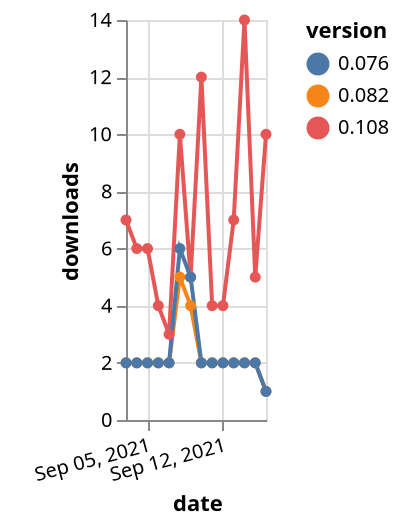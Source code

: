 {"$schema": "https://vega.github.io/schema/vega-lite/v5.json", "description": "A simple bar chart with embedded data.", "data": {"values": [{"date": "2021-09-03", "total": 4226, "delta": 2, "version": "0.082"}, {"date": "2021-09-04", "total": 4228, "delta": 2, "version": "0.082"}, {"date": "2021-09-05", "total": 4230, "delta": 2, "version": "0.082"}, {"date": "2021-09-06", "total": 4232, "delta": 2, "version": "0.082"}, {"date": "2021-09-07", "total": 4234, "delta": 2, "version": "0.082"}, {"date": "2021-09-08", "total": 4239, "delta": 5, "version": "0.082"}, {"date": "2021-09-09", "total": 4243, "delta": 4, "version": "0.082"}, {"date": "2021-09-10", "total": 4245, "delta": 2, "version": "0.082"}, {"date": "2021-09-11", "total": 4247, "delta": 2, "version": "0.082"}, {"date": "2021-09-12", "total": 4249, "delta": 2, "version": "0.082"}, {"date": "2021-09-13", "total": 4251, "delta": 2, "version": "0.082"}, {"date": "2021-09-14", "total": 4253, "delta": 2, "version": "0.082"}, {"date": "2021-09-15", "total": 4255, "delta": 2, "version": "0.082"}, {"date": "2021-09-16", "total": 4256, "delta": 1, "version": "0.082"}, {"date": "2021-09-03", "total": 5133, "delta": 7, "version": "0.108"}, {"date": "2021-09-04", "total": 5139, "delta": 6, "version": "0.108"}, {"date": "2021-09-05", "total": 5145, "delta": 6, "version": "0.108"}, {"date": "2021-09-06", "total": 5149, "delta": 4, "version": "0.108"}, {"date": "2021-09-07", "total": 5152, "delta": 3, "version": "0.108"}, {"date": "2021-09-08", "total": 5162, "delta": 10, "version": "0.108"}, {"date": "2021-09-09", "total": 5167, "delta": 5, "version": "0.108"}, {"date": "2021-09-10", "total": 5179, "delta": 12, "version": "0.108"}, {"date": "2021-09-11", "total": 5183, "delta": 4, "version": "0.108"}, {"date": "2021-09-12", "total": 5187, "delta": 4, "version": "0.108"}, {"date": "2021-09-13", "total": 5194, "delta": 7, "version": "0.108"}, {"date": "2021-09-14", "total": 5208, "delta": 14, "version": "0.108"}, {"date": "2021-09-15", "total": 5213, "delta": 5, "version": "0.108"}, {"date": "2021-09-16", "total": 5223, "delta": 10, "version": "0.108"}, {"date": "2021-09-03", "total": 3485, "delta": 2, "version": "0.076"}, {"date": "2021-09-04", "total": 3487, "delta": 2, "version": "0.076"}, {"date": "2021-09-05", "total": 3489, "delta": 2, "version": "0.076"}, {"date": "2021-09-06", "total": 3491, "delta": 2, "version": "0.076"}, {"date": "2021-09-07", "total": 3493, "delta": 2, "version": "0.076"}, {"date": "2021-09-08", "total": 3499, "delta": 6, "version": "0.076"}, {"date": "2021-09-09", "total": 3504, "delta": 5, "version": "0.076"}, {"date": "2021-09-10", "total": 3506, "delta": 2, "version": "0.076"}, {"date": "2021-09-11", "total": 3508, "delta": 2, "version": "0.076"}, {"date": "2021-09-12", "total": 3510, "delta": 2, "version": "0.076"}, {"date": "2021-09-13", "total": 3512, "delta": 2, "version": "0.076"}, {"date": "2021-09-14", "total": 3514, "delta": 2, "version": "0.076"}, {"date": "2021-09-15", "total": 3516, "delta": 2, "version": "0.076"}, {"date": "2021-09-16", "total": 3517, "delta": 1, "version": "0.076"}]}, "width": "container", "mark": {"type": "line", "point": {"filled": true}}, "encoding": {"x": {"field": "date", "type": "temporal", "timeUnit": "yearmonthdate", "title": "date", "axis": {"labelAngle": -15}}, "y": {"field": "delta", "type": "quantitative", "title": "downloads"}, "color": {"field": "version", "type": "nominal"}, "tooltip": {"field": "delta"}}}